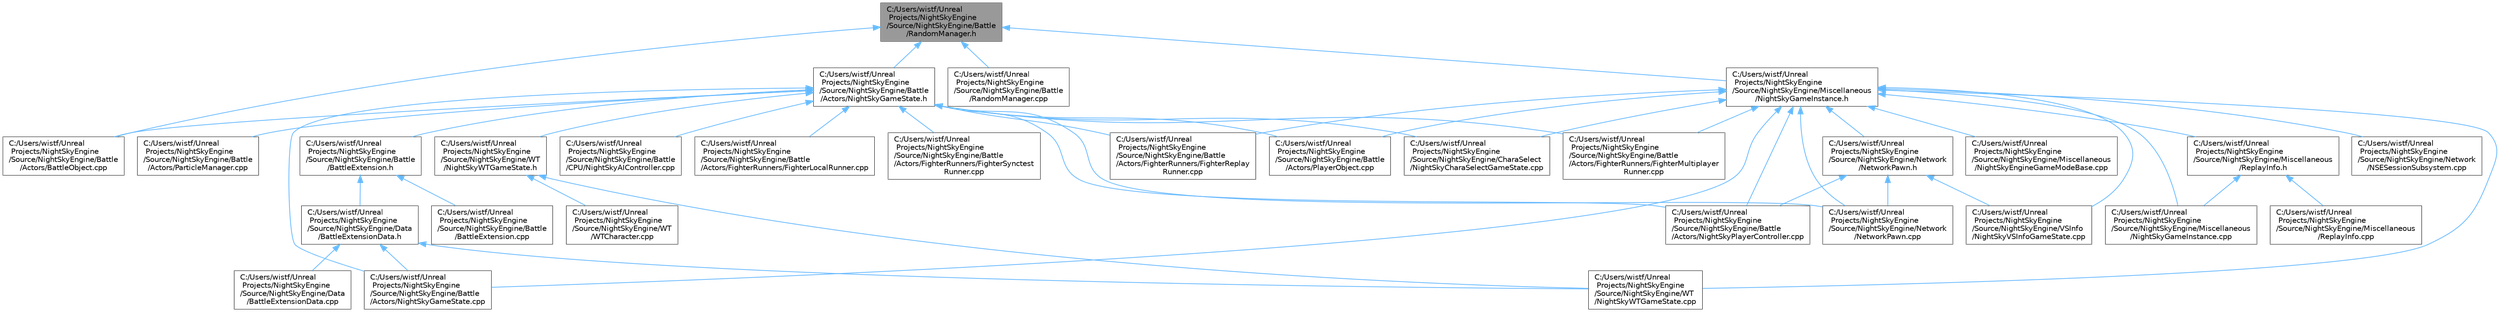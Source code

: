 digraph "C:/Users/wistf/Unreal Projects/NightSkyEngine/Source/NightSkyEngine/Battle/RandomManager.h"
{
 // LATEX_PDF_SIZE
  bgcolor="transparent";
  edge [fontname=Helvetica,fontsize=10,labelfontname=Helvetica,labelfontsize=10];
  node [fontname=Helvetica,fontsize=10,shape=box,height=0.2,width=0.4];
  Node1 [id="Node000001",label="C:/Users/wistf/Unreal\l Projects/NightSkyEngine\l/Source/NightSkyEngine/Battle\l/RandomManager.h",height=0.2,width=0.4,color="gray40", fillcolor="grey60", style="filled", fontcolor="black",tooltip=" "];
  Node1 -> Node2 [id="edge1_Node000001_Node000002",dir="back",color="steelblue1",style="solid",tooltip=" "];
  Node2 [id="Node000002",label="C:/Users/wistf/Unreal\l Projects/NightSkyEngine\l/Source/NightSkyEngine/Battle\l/Actors/BattleObject.cpp",height=0.2,width=0.4,color="grey40", fillcolor="white", style="filled",URL="$_battle_object_8cpp.html",tooltip=" "];
  Node1 -> Node3 [id="edge2_Node000001_Node000003",dir="back",color="steelblue1",style="solid",tooltip=" "];
  Node3 [id="Node000003",label="C:/Users/wistf/Unreal\l Projects/NightSkyEngine\l/Source/NightSkyEngine/Battle\l/Actors/NightSkyGameState.h",height=0.2,width=0.4,color="grey40", fillcolor="white", style="filled",URL="$_night_sky_game_state_8h.html",tooltip=" "];
  Node3 -> Node2 [id="edge3_Node000003_Node000002",dir="back",color="steelblue1",style="solid",tooltip=" "];
  Node3 -> Node4 [id="edge4_Node000003_Node000004",dir="back",color="steelblue1",style="solid",tooltip=" "];
  Node4 [id="Node000004",label="C:/Users/wistf/Unreal\l Projects/NightSkyEngine\l/Source/NightSkyEngine/Battle\l/Actors/FighterRunners/FighterLocalRunner.cpp",height=0.2,width=0.4,color="grey40", fillcolor="white", style="filled",URL="$_fighter_local_runner_8cpp.html",tooltip=" "];
  Node3 -> Node5 [id="edge5_Node000003_Node000005",dir="back",color="steelblue1",style="solid",tooltip=" "];
  Node5 [id="Node000005",label="C:/Users/wistf/Unreal\l Projects/NightSkyEngine\l/Source/NightSkyEngine/Battle\l/Actors/FighterRunners/FighterMultiplayer\lRunner.cpp",height=0.2,width=0.4,color="grey40", fillcolor="white", style="filled",URL="$_fighter_multiplayer_runner_8cpp.html",tooltip=" "];
  Node3 -> Node6 [id="edge6_Node000003_Node000006",dir="back",color="steelblue1",style="solid",tooltip=" "];
  Node6 [id="Node000006",label="C:/Users/wistf/Unreal\l Projects/NightSkyEngine\l/Source/NightSkyEngine/Battle\l/Actors/FighterRunners/FighterReplay\lRunner.cpp",height=0.2,width=0.4,color="grey40", fillcolor="white", style="filled",URL="$_fighter_replay_runner_8cpp.html",tooltip=" "];
  Node3 -> Node7 [id="edge7_Node000003_Node000007",dir="back",color="steelblue1",style="solid",tooltip=" "];
  Node7 [id="Node000007",label="C:/Users/wistf/Unreal\l Projects/NightSkyEngine\l/Source/NightSkyEngine/Battle\l/Actors/FighterRunners/FighterSynctest\lRunner.cpp",height=0.2,width=0.4,color="grey40", fillcolor="white", style="filled",URL="$_fighter_synctest_runner_8cpp.html",tooltip=" "];
  Node3 -> Node8 [id="edge8_Node000003_Node000008",dir="back",color="steelblue1",style="solid",tooltip=" "];
  Node8 [id="Node000008",label="C:/Users/wistf/Unreal\l Projects/NightSkyEngine\l/Source/NightSkyEngine/Battle\l/Actors/NightSkyGameState.cpp",height=0.2,width=0.4,color="grey40", fillcolor="white", style="filled",URL="$_night_sky_game_state_8cpp.html",tooltip=" "];
  Node3 -> Node9 [id="edge9_Node000003_Node000009",dir="back",color="steelblue1",style="solid",tooltip=" "];
  Node9 [id="Node000009",label="C:/Users/wistf/Unreal\l Projects/NightSkyEngine\l/Source/NightSkyEngine/Battle\l/Actors/NightSkyPlayerController.cpp",height=0.2,width=0.4,color="grey40", fillcolor="white", style="filled",URL="$_night_sky_player_controller_8cpp.html",tooltip=" "];
  Node3 -> Node10 [id="edge10_Node000003_Node000010",dir="back",color="steelblue1",style="solid",tooltip=" "];
  Node10 [id="Node000010",label="C:/Users/wistf/Unreal\l Projects/NightSkyEngine\l/Source/NightSkyEngine/Battle\l/Actors/ParticleManager.cpp",height=0.2,width=0.4,color="grey40", fillcolor="white", style="filled",URL="$_particle_manager_8cpp.html",tooltip=" "];
  Node3 -> Node11 [id="edge11_Node000003_Node000011",dir="back",color="steelblue1",style="solid",tooltip=" "];
  Node11 [id="Node000011",label="C:/Users/wistf/Unreal\l Projects/NightSkyEngine\l/Source/NightSkyEngine/Battle\l/Actors/PlayerObject.cpp",height=0.2,width=0.4,color="grey40", fillcolor="white", style="filled",URL="$_player_object_8cpp.html",tooltip=" "];
  Node3 -> Node12 [id="edge12_Node000003_Node000012",dir="back",color="steelblue1",style="solid",tooltip=" "];
  Node12 [id="Node000012",label="C:/Users/wistf/Unreal\l Projects/NightSkyEngine\l/Source/NightSkyEngine/Battle\l/BattleExtension.h",height=0.2,width=0.4,color="grey40", fillcolor="white", style="filled",URL="$_battle_extension_8h.html",tooltip=" "];
  Node12 -> Node13 [id="edge13_Node000012_Node000013",dir="back",color="steelblue1",style="solid",tooltip=" "];
  Node13 [id="Node000013",label="C:/Users/wistf/Unreal\l Projects/NightSkyEngine\l/Source/NightSkyEngine/Battle\l/BattleExtension.cpp",height=0.2,width=0.4,color="grey40", fillcolor="white", style="filled",URL="$_battle_extension_8cpp.html",tooltip=" "];
  Node12 -> Node14 [id="edge14_Node000012_Node000014",dir="back",color="steelblue1",style="solid",tooltip=" "];
  Node14 [id="Node000014",label="C:/Users/wistf/Unreal\l Projects/NightSkyEngine\l/Source/NightSkyEngine/Data\l/BattleExtensionData.h",height=0.2,width=0.4,color="grey40", fillcolor="white", style="filled",URL="$_battle_extension_data_8h.html",tooltip=" "];
  Node14 -> Node8 [id="edge15_Node000014_Node000008",dir="back",color="steelblue1",style="solid",tooltip=" "];
  Node14 -> Node15 [id="edge16_Node000014_Node000015",dir="back",color="steelblue1",style="solid",tooltip=" "];
  Node15 [id="Node000015",label="C:/Users/wistf/Unreal\l Projects/NightSkyEngine\l/Source/NightSkyEngine/Data\l/BattleExtensionData.cpp",height=0.2,width=0.4,color="grey40", fillcolor="white", style="filled",URL="$_battle_extension_data_8cpp.html",tooltip=" "];
  Node14 -> Node16 [id="edge17_Node000014_Node000016",dir="back",color="steelblue1",style="solid",tooltip=" "];
  Node16 [id="Node000016",label="C:/Users/wistf/Unreal\l Projects/NightSkyEngine\l/Source/NightSkyEngine/WT\l/NightSkyWTGameState.cpp",height=0.2,width=0.4,color="grey40", fillcolor="white", style="filled",URL="$_night_sky_w_t_game_state_8cpp.html",tooltip=" "];
  Node3 -> Node17 [id="edge18_Node000003_Node000017",dir="back",color="steelblue1",style="solid",tooltip=" "];
  Node17 [id="Node000017",label="C:/Users/wistf/Unreal\l Projects/NightSkyEngine\l/Source/NightSkyEngine/Battle\l/CPU/NightSkyAIController.cpp",height=0.2,width=0.4,color="grey40", fillcolor="white", style="filled",URL="$_night_sky_a_i_controller_8cpp.html",tooltip=" "];
  Node3 -> Node18 [id="edge19_Node000003_Node000018",dir="back",color="steelblue1",style="solid",tooltip=" "];
  Node18 [id="Node000018",label="C:/Users/wistf/Unreal\l Projects/NightSkyEngine\l/Source/NightSkyEngine/CharaSelect\l/NightSkyCharaSelectGameState.cpp",height=0.2,width=0.4,color="grey40", fillcolor="white", style="filled",URL="$_night_sky_chara_select_game_state_8cpp.html",tooltip=" "];
  Node3 -> Node19 [id="edge20_Node000003_Node000019",dir="back",color="steelblue1",style="solid",tooltip=" "];
  Node19 [id="Node000019",label="C:/Users/wistf/Unreal\l Projects/NightSkyEngine\l/Source/NightSkyEngine/Network\l/NetworkPawn.cpp",height=0.2,width=0.4,color="grey40", fillcolor="white", style="filled",URL="$_network_pawn_8cpp.html",tooltip=" "];
  Node3 -> Node20 [id="edge21_Node000003_Node000020",dir="back",color="steelblue1",style="solid",tooltip=" "];
  Node20 [id="Node000020",label="C:/Users/wistf/Unreal\l Projects/NightSkyEngine\l/Source/NightSkyEngine/WT\l/NightSkyWTGameState.h",height=0.2,width=0.4,color="grey40", fillcolor="white", style="filled",URL="$_night_sky_w_t_game_state_8h.html",tooltip=" "];
  Node20 -> Node16 [id="edge22_Node000020_Node000016",dir="back",color="steelblue1",style="solid",tooltip=" "];
  Node20 -> Node21 [id="edge23_Node000020_Node000021",dir="back",color="steelblue1",style="solid",tooltip=" "];
  Node21 [id="Node000021",label="C:/Users/wistf/Unreal\l Projects/NightSkyEngine\l/Source/NightSkyEngine/WT\l/WTCharacter.cpp",height=0.2,width=0.4,color="grey40", fillcolor="white", style="filled",URL="$_w_t_character_8cpp.html",tooltip=" "];
  Node1 -> Node22 [id="edge24_Node000001_Node000022",dir="back",color="steelblue1",style="solid",tooltip=" "];
  Node22 [id="Node000022",label="C:/Users/wistf/Unreal\l Projects/NightSkyEngine\l/Source/NightSkyEngine/Battle\l/RandomManager.cpp",height=0.2,width=0.4,color="grey40", fillcolor="white", style="filled",URL="$_random_manager_8cpp.html",tooltip=" "];
  Node1 -> Node23 [id="edge25_Node000001_Node000023",dir="back",color="steelblue1",style="solid",tooltip=" "];
  Node23 [id="Node000023",label="C:/Users/wistf/Unreal\l Projects/NightSkyEngine\l/Source/NightSkyEngine/Miscellaneous\l/NightSkyGameInstance.h",height=0.2,width=0.4,color="grey40", fillcolor="white", style="filled",URL="$_night_sky_game_instance_8h.html",tooltip=" "];
  Node23 -> Node5 [id="edge26_Node000023_Node000005",dir="back",color="steelblue1",style="solid",tooltip=" "];
  Node23 -> Node6 [id="edge27_Node000023_Node000006",dir="back",color="steelblue1",style="solid",tooltip=" "];
  Node23 -> Node8 [id="edge28_Node000023_Node000008",dir="back",color="steelblue1",style="solid",tooltip=" "];
  Node23 -> Node9 [id="edge29_Node000023_Node000009",dir="back",color="steelblue1",style="solid",tooltip=" "];
  Node23 -> Node11 [id="edge30_Node000023_Node000011",dir="back",color="steelblue1",style="solid",tooltip=" "];
  Node23 -> Node18 [id="edge31_Node000023_Node000018",dir="back",color="steelblue1",style="solid",tooltip=" "];
  Node23 -> Node24 [id="edge32_Node000023_Node000024",dir="back",color="steelblue1",style="solid",tooltip=" "];
  Node24 [id="Node000024",label="C:/Users/wistf/Unreal\l Projects/NightSkyEngine\l/Source/NightSkyEngine/Miscellaneous\l/NightSkyEngineGameModeBase.cpp",height=0.2,width=0.4,color="grey40", fillcolor="white", style="filled",URL="$_night_sky_engine_game_mode_base_8cpp.html",tooltip=" "];
  Node23 -> Node25 [id="edge33_Node000023_Node000025",dir="back",color="steelblue1",style="solid",tooltip=" "];
  Node25 [id="Node000025",label="C:/Users/wistf/Unreal\l Projects/NightSkyEngine\l/Source/NightSkyEngine/Miscellaneous\l/NightSkyGameInstance.cpp",height=0.2,width=0.4,color="grey40", fillcolor="white", style="filled",URL="$_night_sky_game_instance_8cpp.html",tooltip=" "];
  Node23 -> Node26 [id="edge34_Node000023_Node000026",dir="back",color="steelblue1",style="solid",tooltip=" "];
  Node26 [id="Node000026",label="C:/Users/wistf/Unreal\l Projects/NightSkyEngine\l/Source/NightSkyEngine/Miscellaneous\l/ReplayInfo.h",height=0.2,width=0.4,color="grey40", fillcolor="white", style="filled",URL="$_replay_info_8h.html",tooltip=" "];
  Node26 -> Node25 [id="edge35_Node000026_Node000025",dir="back",color="steelblue1",style="solid",tooltip=" "];
  Node26 -> Node27 [id="edge36_Node000026_Node000027",dir="back",color="steelblue1",style="solid",tooltip=" "];
  Node27 [id="Node000027",label="C:/Users/wistf/Unreal\l Projects/NightSkyEngine\l/Source/NightSkyEngine/Miscellaneous\l/ReplayInfo.cpp",height=0.2,width=0.4,color="grey40", fillcolor="white", style="filled",URL="$_replay_info_8cpp.html",tooltip=" "];
  Node23 -> Node28 [id="edge37_Node000023_Node000028",dir="back",color="steelblue1",style="solid",tooltip=" "];
  Node28 [id="Node000028",label="C:/Users/wistf/Unreal\l Projects/NightSkyEngine\l/Source/NightSkyEngine/Network\l/NSESessionSubsystem.cpp",height=0.2,width=0.4,color="grey40", fillcolor="white", style="filled",URL="$_n_s_e_session_subsystem_8cpp.html",tooltip=" "];
  Node23 -> Node19 [id="edge38_Node000023_Node000019",dir="back",color="steelblue1",style="solid",tooltip=" "];
  Node23 -> Node29 [id="edge39_Node000023_Node000029",dir="back",color="steelblue1",style="solid",tooltip=" "];
  Node29 [id="Node000029",label="C:/Users/wistf/Unreal\l Projects/NightSkyEngine\l/Source/NightSkyEngine/Network\l/NetworkPawn.h",height=0.2,width=0.4,color="grey40", fillcolor="white", style="filled",URL="$_network_pawn_8h.html",tooltip=" "];
  Node29 -> Node9 [id="edge40_Node000029_Node000009",dir="back",color="steelblue1",style="solid",tooltip=" "];
  Node29 -> Node19 [id="edge41_Node000029_Node000019",dir="back",color="steelblue1",style="solid",tooltip=" "];
  Node29 -> Node30 [id="edge42_Node000029_Node000030",dir="back",color="steelblue1",style="solid",tooltip=" "];
  Node30 [id="Node000030",label="C:/Users/wistf/Unreal\l Projects/NightSkyEngine\l/Source/NightSkyEngine/VSInfo\l/NightSkyVSInfoGameState.cpp",height=0.2,width=0.4,color="grey40", fillcolor="white", style="filled",URL="$_night_sky_v_s_info_game_state_8cpp.html",tooltip=" "];
  Node23 -> Node30 [id="edge43_Node000023_Node000030",dir="back",color="steelblue1",style="solid",tooltip=" "];
  Node23 -> Node16 [id="edge44_Node000023_Node000016",dir="back",color="steelblue1",style="solid",tooltip=" "];
}

